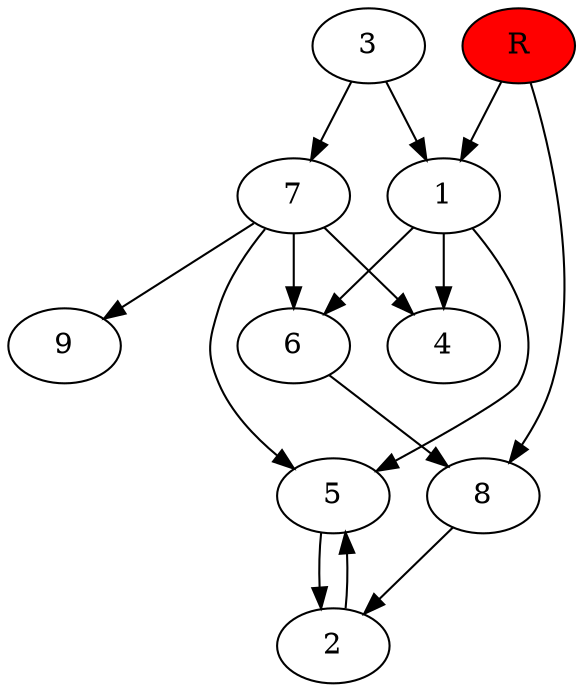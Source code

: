 digraph prb4455 {
	1
	2
	3
	4
	5
	6
	7
	8
	R [fillcolor="#ff0000" style=filled]
	1 -> 4
	1 -> 5
	1 -> 6
	2 -> 5
	3 -> 1
	3 -> 7
	5 -> 2
	6 -> 8
	7 -> 4
	7 -> 5
	7 -> 6
	7 -> 9
	8 -> 2
	R -> 1
	R -> 8
}
